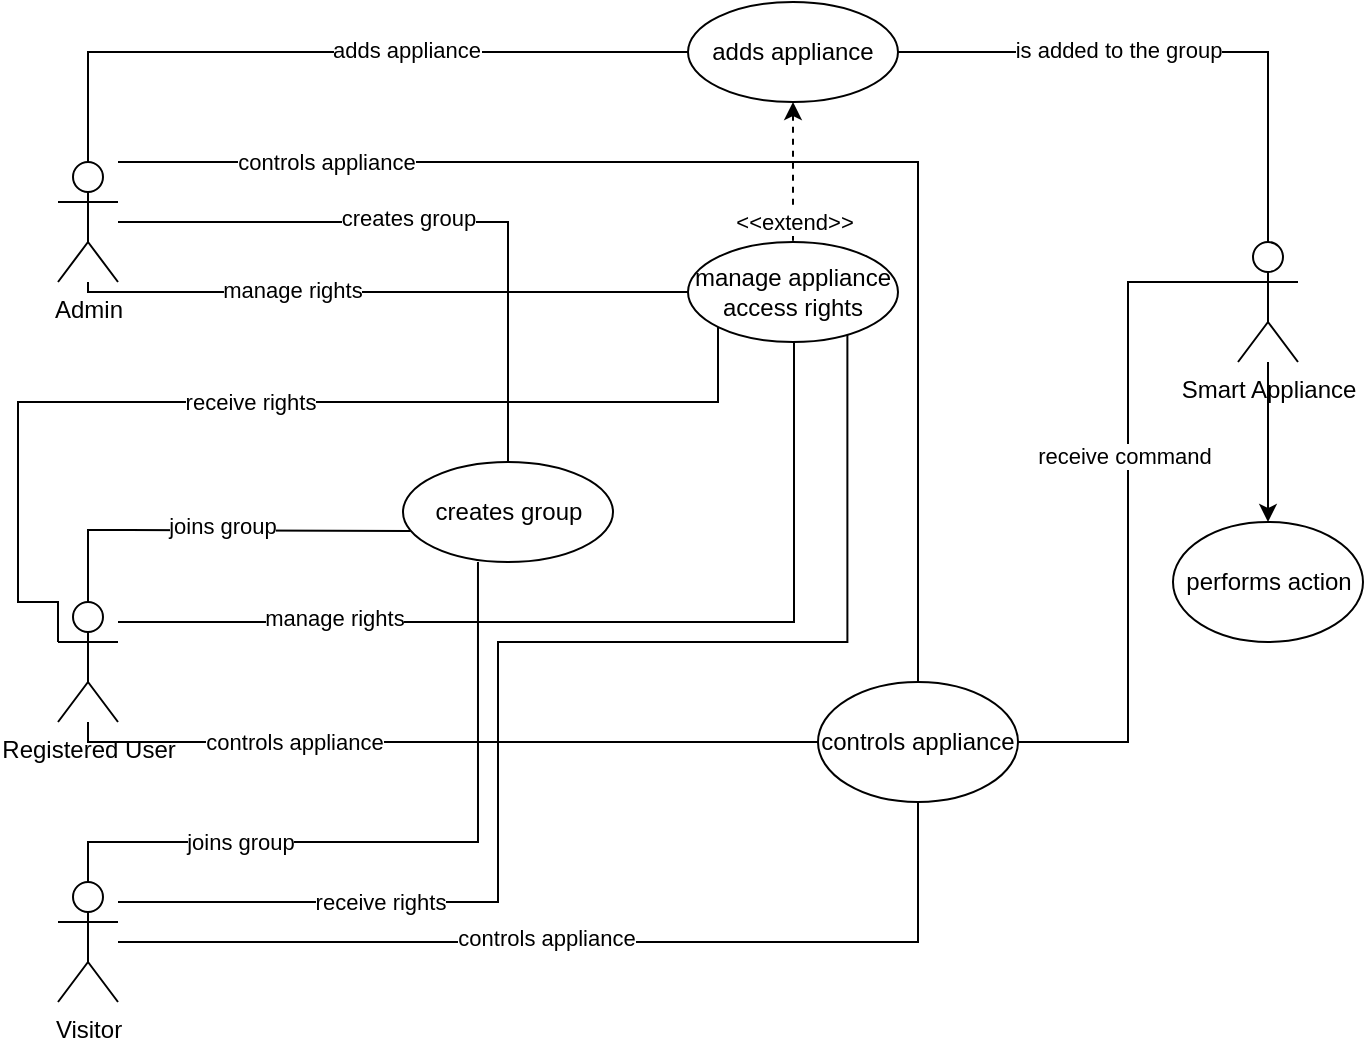 <mxfile version="14.2.7" type="device"><diagram id="sCGLGEJxs7ykjMqWuGS0" name="Page-1"><mxGraphModel dx="982" dy="550" grid="1" gridSize="10" guides="1" tooltips="1" connect="1" arrows="1" fold="1" page="1" pageScale="1" pageWidth="850" pageHeight="1100" math="0" shadow="0"><root><mxCell id="0"/><mxCell id="1" parent="0"/><mxCell id="G7arWmmNOpA3aorv-Tgv-8" value="" style="edgeStyle=orthogonalEdgeStyle;rounded=0;orthogonalLoop=1;jettySize=auto;html=1;endArrow=none;endFill=0;" edge="1" parent="1" source="G7arWmmNOpA3aorv-Tgv-1" target="G7arWmmNOpA3aorv-Tgv-7"><mxGeometry relative="1" as="geometry"/></mxCell><mxCell id="G7arWmmNOpA3aorv-Tgv-18" value="creates group" style="edgeLabel;html=1;align=center;verticalAlign=middle;resizable=0;points=[];" vertex="1" connectable="0" parent="G7arWmmNOpA3aorv-Tgv-8"><mxGeometry x="-0.084" y="2" relative="1" as="geometry"><mxPoint as="offset"/></mxGeometry></mxCell><mxCell id="G7arWmmNOpA3aorv-Tgv-19" style="edgeStyle=orthogonalEdgeStyle;rounded=0;orthogonalLoop=1;jettySize=auto;html=1;entryX=0;entryY=0.5;entryDx=0;entryDy=0;endArrow=none;endFill=0;" edge="1" parent="1" source="G7arWmmNOpA3aorv-Tgv-1" target="G7arWmmNOpA3aorv-Tgv-17"><mxGeometry relative="1" as="geometry"><Array as="points"><mxPoint x="125" y="285"/></Array></mxGeometry></mxCell><mxCell id="G7arWmmNOpA3aorv-Tgv-20" value="adds appliance" style="edgeLabel;html=1;align=center;verticalAlign=middle;resizable=0;points=[];" vertex="1" connectable="0" parent="G7arWmmNOpA3aorv-Tgv-19"><mxGeometry x="0.207" y="1" relative="1" as="geometry"><mxPoint as="offset"/></mxGeometry></mxCell><mxCell id="G7arWmmNOpA3aorv-Tgv-26" style="edgeStyle=orthogonalEdgeStyle;rounded=0;orthogonalLoop=1;jettySize=auto;html=1;entryX=0;entryY=0.5;entryDx=0;entryDy=0;startArrow=none;startFill=0;endArrow=none;endFill=0;" edge="1" parent="1" source="G7arWmmNOpA3aorv-Tgv-1" target="G7arWmmNOpA3aorv-Tgv-23"><mxGeometry relative="1" as="geometry"><Array as="points"><mxPoint x="125" y="405"/></Array></mxGeometry></mxCell><mxCell id="G7arWmmNOpA3aorv-Tgv-27" value="manage rights" style="edgeLabel;html=1;align=center;verticalAlign=middle;resizable=0;points=[];" vertex="1" connectable="0" parent="G7arWmmNOpA3aorv-Tgv-26"><mxGeometry x="-0.302" y="1" relative="1" as="geometry"><mxPoint as="offset"/></mxGeometry></mxCell><mxCell id="G7arWmmNOpA3aorv-Tgv-42" style="edgeStyle=orthogonalEdgeStyle;rounded=0;orthogonalLoop=1;jettySize=auto;html=1;entryX=0.5;entryY=0;entryDx=0;entryDy=0;startArrow=none;startFill=0;endArrow=none;endFill=0;" edge="1" parent="1" source="G7arWmmNOpA3aorv-Tgv-1" target="G7arWmmNOpA3aorv-Tgv-37"><mxGeometry relative="1" as="geometry"><Array as="points"><mxPoint x="540" y="340"/></Array></mxGeometry></mxCell><mxCell id="G7arWmmNOpA3aorv-Tgv-43" value="controls appliance" style="edgeLabel;html=1;align=center;verticalAlign=middle;resizable=0;points=[];" vertex="1" connectable="0" parent="G7arWmmNOpA3aorv-Tgv-42"><mxGeometry x="-0.685" relative="1" as="geometry"><mxPoint as="offset"/></mxGeometry></mxCell><mxCell id="G7arWmmNOpA3aorv-Tgv-1" value="Admin" style="shape=umlActor;verticalLabelPosition=bottom;verticalAlign=top;html=1;" vertex="1" parent="1"><mxGeometry x="110" y="340" width="30" height="60" as="geometry"/></mxCell><mxCell id="G7arWmmNOpA3aorv-Tgv-13" style="edgeStyle=orthogonalEdgeStyle;rounded=0;orthogonalLoop=1;jettySize=auto;html=1;entryX=0.036;entryY=0.689;entryDx=0;entryDy=0;entryPerimeter=0;endArrow=none;endFill=0;" edge="1" parent="1" source="G7arWmmNOpA3aorv-Tgv-4" target="G7arWmmNOpA3aorv-Tgv-7"><mxGeometry relative="1" as="geometry"><Array as="points"><mxPoint x="145" y="524"/><mxPoint x="256" y="524"/></Array></mxGeometry></mxCell><mxCell id="G7arWmmNOpA3aorv-Tgv-15" value="joins group" style="edgeLabel;html=1;align=center;verticalAlign=middle;resizable=0;points=[];" vertex="1" connectable="0" parent="G7arWmmNOpA3aorv-Tgv-13"><mxGeometry x="0.044" y="2" relative="1" as="geometry"><mxPoint as="offset"/></mxGeometry></mxCell><mxCell id="G7arWmmNOpA3aorv-Tgv-28" style="edgeStyle=orthogonalEdgeStyle;rounded=0;orthogonalLoop=1;jettySize=auto;html=1;entryX=0.5;entryY=1;entryDx=0;entryDy=0;startArrow=none;startFill=0;endArrow=none;endFill=0;" edge="1" parent="1" source="G7arWmmNOpA3aorv-Tgv-4" target="G7arWmmNOpA3aorv-Tgv-23"><mxGeometry relative="1" as="geometry"><Array as="points"><mxPoint x="478" y="570"/><mxPoint x="478" y="430"/></Array></mxGeometry></mxCell><mxCell id="G7arWmmNOpA3aorv-Tgv-29" value="manage rights" style="edgeLabel;html=1;align=center;verticalAlign=middle;resizable=0;points=[];" vertex="1" connectable="0" parent="G7arWmmNOpA3aorv-Tgv-28"><mxGeometry x="-0.548" y="2" relative="1" as="geometry"><mxPoint as="offset"/></mxGeometry></mxCell><mxCell id="G7arWmmNOpA3aorv-Tgv-40" style="edgeStyle=orthogonalEdgeStyle;rounded=0;orthogonalLoop=1;jettySize=auto;html=1;entryX=0;entryY=0.5;entryDx=0;entryDy=0;startArrow=none;startFill=0;endArrow=none;endFill=0;" edge="1" parent="1" source="G7arWmmNOpA3aorv-Tgv-4" target="G7arWmmNOpA3aorv-Tgv-37"><mxGeometry relative="1" as="geometry"><Array as="points"><mxPoint x="125" y="630"/></Array></mxGeometry></mxCell><mxCell id="G7arWmmNOpA3aorv-Tgv-41" value="controls appliance" style="edgeLabel;html=1;align=center;verticalAlign=middle;resizable=0;points=[];" vertex="1" connectable="0" parent="G7arWmmNOpA3aorv-Tgv-40"><mxGeometry x="-0.462" relative="1" as="geometry"><mxPoint x="11.4" as="offset"/></mxGeometry></mxCell><mxCell id="G7arWmmNOpA3aorv-Tgv-4" value="Registered User" style="shape=umlActor;verticalLabelPosition=bottom;verticalAlign=top;html=1;" vertex="1" parent="1"><mxGeometry x="110" y="560" width="30" height="60" as="geometry"/></mxCell><mxCell id="G7arWmmNOpA3aorv-Tgv-14" style="edgeStyle=orthogonalEdgeStyle;rounded=0;orthogonalLoop=1;jettySize=auto;html=1;entryX=0.357;entryY=1;entryDx=0;entryDy=0;entryPerimeter=0;endArrow=none;endFill=0;" edge="1" parent="1" source="G7arWmmNOpA3aorv-Tgv-5" target="G7arWmmNOpA3aorv-Tgv-7"><mxGeometry relative="1" as="geometry"><Array as="points"><mxPoint x="125" y="680"/><mxPoint x="320" y="680"/></Array></mxGeometry></mxCell><mxCell id="G7arWmmNOpA3aorv-Tgv-16" value="joins group" style="edgeLabel;html=1;align=center;verticalAlign=middle;resizable=0;points=[];" vertex="1" connectable="0" parent="G7arWmmNOpA3aorv-Tgv-14"><mxGeometry x="-0.429" relative="1" as="geometry"><mxPoint x="-6.07" y="-0.03" as="offset"/></mxGeometry></mxCell><mxCell id="G7arWmmNOpA3aorv-Tgv-32" style="edgeStyle=orthogonalEdgeStyle;rounded=0;orthogonalLoop=1;jettySize=auto;html=1;entryX=0.759;entryY=0.921;entryDx=0;entryDy=0;entryPerimeter=0;startArrow=none;startFill=0;endArrow=none;endFill=0;" edge="1" parent="1" source="G7arWmmNOpA3aorv-Tgv-5" target="G7arWmmNOpA3aorv-Tgv-23"><mxGeometry relative="1" as="geometry"><Array as="points"><mxPoint x="125" y="710"/><mxPoint x="330" y="710"/><mxPoint x="330" y="580"/><mxPoint x="505" y="580"/></Array></mxGeometry></mxCell><mxCell id="G7arWmmNOpA3aorv-Tgv-33" value="receive rights" style="edgeLabel;html=1;align=center;verticalAlign=middle;resizable=0;points=[];" vertex="1" connectable="0" parent="G7arWmmNOpA3aorv-Tgv-32"><mxGeometry x="-0.597" relative="1" as="geometry"><mxPoint as="offset"/></mxGeometry></mxCell><mxCell id="G7arWmmNOpA3aorv-Tgv-38" style="edgeStyle=orthogonalEdgeStyle;rounded=0;orthogonalLoop=1;jettySize=auto;html=1;entryX=0.5;entryY=1;entryDx=0;entryDy=0;startArrow=none;startFill=0;endArrow=none;endFill=0;" edge="1" parent="1" source="G7arWmmNOpA3aorv-Tgv-5" target="G7arWmmNOpA3aorv-Tgv-37"><mxGeometry relative="1" as="geometry"/></mxCell><mxCell id="G7arWmmNOpA3aorv-Tgv-39" value="controls appliance" style="edgeLabel;html=1;align=center;verticalAlign=middle;resizable=0;points=[];" vertex="1" connectable="0" parent="G7arWmmNOpA3aorv-Tgv-38"><mxGeometry x="-0.09" y="2" relative="1" as="geometry"><mxPoint as="offset"/></mxGeometry></mxCell><mxCell id="G7arWmmNOpA3aorv-Tgv-5" value="Visitor" style="shape=umlActor;verticalLabelPosition=bottom;verticalAlign=top;html=1;" vertex="1" parent="1"><mxGeometry x="110" y="700" width="30" height="60" as="geometry"/></mxCell><mxCell id="G7arWmmNOpA3aorv-Tgv-10" value="" style="edgeStyle=orthogonalEdgeStyle;rounded=0;orthogonalLoop=1;jettySize=auto;html=1;entryX=0.5;entryY=0;entryDx=0;entryDy=0;" edge="1" parent="1" source="G7arWmmNOpA3aorv-Tgv-6" target="G7arWmmNOpA3aorv-Tgv-11"><mxGeometry relative="1" as="geometry"><mxPoint x="715" y="510" as="targetPoint"/></mxGeometry></mxCell><mxCell id="G7arWmmNOpA3aorv-Tgv-21" style="edgeStyle=orthogonalEdgeStyle;rounded=0;orthogonalLoop=1;jettySize=auto;html=1;entryX=1;entryY=0.5;entryDx=0;entryDy=0;endArrow=none;endFill=0;" edge="1" parent="1" source="G7arWmmNOpA3aorv-Tgv-6" target="G7arWmmNOpA3aorv-Tgv-17"><mxGeometry relative="1" as="geometry"><Array as="points"><mxPoint x="715" y="285"/></Array></mxGeometry></mxCell><mxCell id="G7arWmmNOpA3aorv-Tgv-22" value="is added to the group" style="edgeLabel;html=1;align=center;verticalAlign=middle;resizable=0;points=[];" vertex="1" connectable="0" parent="G7arWmmNOpA3aorv-Tgv-21"><mxGeometry x="0.219" y="-1" relative="1" as="geometry"><mxPoint as="offset"/></mxGeometry></mxCell><mxCell id="G7arWmmNOpA3aorv-Tgv-6" value="Smart Appliance" style="shape=umlActor;verticalLabelPosition=bottom;verticalAlign=top;html=1;" vertex="1" parent="1"><mxGeometry x="700" y="380" width="30" height="60" as="geometry"/></mxCell><mxCell id="G7arWmmNOpA3aorv-Tgv-7" value="creates group" style="ellipse;whiteSpace=wrap;html=1;" vertex="1" parent="1"><mxGeometry x="282.5" y="490" width="105" height="50" as="geometry"/></mxCell><mxCell id="G7arWmmNOpA3aorv-Tgv-11" value="performs action" style="ellipse;whiteSpace=wrap;html=1;" vertex="1" parent="1"><mxGeometry x="667.5" y="520" width="95" height="60" as="geometry"/></mxCell><mxCell id="G7arWmmNOpA3aorv-Tgv-24" value="" style="edgeStyle=orthogonalEdgeStyle;rounded=0;orthogonalLoop=1;jettySize=auto;html=1;endArrow=none;endFill=0;dashed=1;startArrow=classic;startFill=1;" edge="1" parent="1" source="G7arWmmNOpA3aorv-Tgv-17" target="G7arWmmNOpA3aorv-Tgv-23"><mxGeometry relative="1" as="geometry"/></mxCell><mxCell id="G7arWmmNOpA3aorv-Tgv-25" value="&amp;lt;&amp;lt;extend&amp;gt;&amp;gt;" style="edgeLabel;html=1;align=center;verticalAlign=middle;resizable=0;points=[];" vertex="1" connectable="0" parent="G7arWmmNOpA3aorv-Tgv-24"><mxGeometry x="-0.204" relative="1" as="geometry"><mxPoint y="32" as="offset"/></mxGeometry></mxCell><mxCell id="G7arWmmNOpA3aorv-Tgv-17" value="adds appliance" style="ellipse;whiteSpace=wrap;html=1;" vertex="1" parent="1"><mxGeometry x="425" y="260" width="105" height="50" as="geometry"/></mxCell><mxCell id="G7arWmmNOpA3aorv-Tgv-30" style="edgeStyle=orthogonalEdgeStyle;rounded=0;orthogonalLoop=1;jettySize=auto;html=1;entryX=0;entryY=0.333;entryDx=0;entryDy=0;entryPerimeter=0;startArrow=none;startFill=0;endArrow=none;endFill=0;" edge="1" parent="1" source="G7arWmmNOpA3aorv-Tgv-23" target="G7arWmmNOpA3aorv-Tgv-4"><mxGeometry relative="1" as="geometry"><Array as="points"><mxPoint x="440" y="460"/><mxPoint x="90" y="460"/><mxPoint x="90" y="560"/><mxPoint x="110" y="560"/></Array></mxGeometry></mxCell><mxCell id="G7arWmmNOpA3aorv-Tgv-31" value="receive rights" style="edgeLabel;html=1;align=center;verticalAlign=middle;resizable=0;points=[];" vertex="1" connectable="0" parent="G7arWmmNOpA3aorv-Tgv-30"><mxGeometry x="0.03" relative="1" as="geometry"><mxPoint as="offset"/></mxGeometry></mxCell><mxCell id="G7arWmmNOpA3aorv-Tgv-23" value="manage appliance access rights" style="ellipse;whiteSpace=wrap;html=1;" vertex="1" parent="1"><mxGeometry x="425" y="380" width="105" height="50" as="geometry"/></mxCell><mxCell id="G7arWmmNOpA3aorv-Tgv-44" style="edgeStyle=orthogonalEdgeStyle;rounded=0;orthogonalLoop=1;jettySize=auto;html=1;entryX=0;entryY=0.333;entryDx=0;entryDy=0;entryPerimeter=0;startArrow=none;startFill=0;endArrow=none;endFill=0;" edge="1" parent="1" source="G7arWmmNOpA3aorv-Tgv-37" target="G7arWmmNOpA3aorv-Tgv-6"><mxGeometry relative="1" as="geometry"/></mxCell><mxCell id="G7arWmmNOpA3aorv-Tgv-45" value="receive command" style="edgeLabel;html=1;align=center;verticalAlign=middle;resizable=0;points=[];" vertex="1" connectable="0" parent="G7arWmmNOpA3aorv-Tgv-44"><mxGeometry x="0.167" y="2" relative="1" as="geometry"><mxPoint as="offset"/></mxGeometry></mxCell><mxCell id="G7arWmmNOpA3aorv-Tgv-37" value="controls appliance" style="ellipse;whiteSpace=wrap;html=1;" vertex="1" parent="1"><mxGeometry x="490" y="600" width="100" height="60" as="geometry"/></mxCell></root></mxGraphModel></diagram></mxfile>